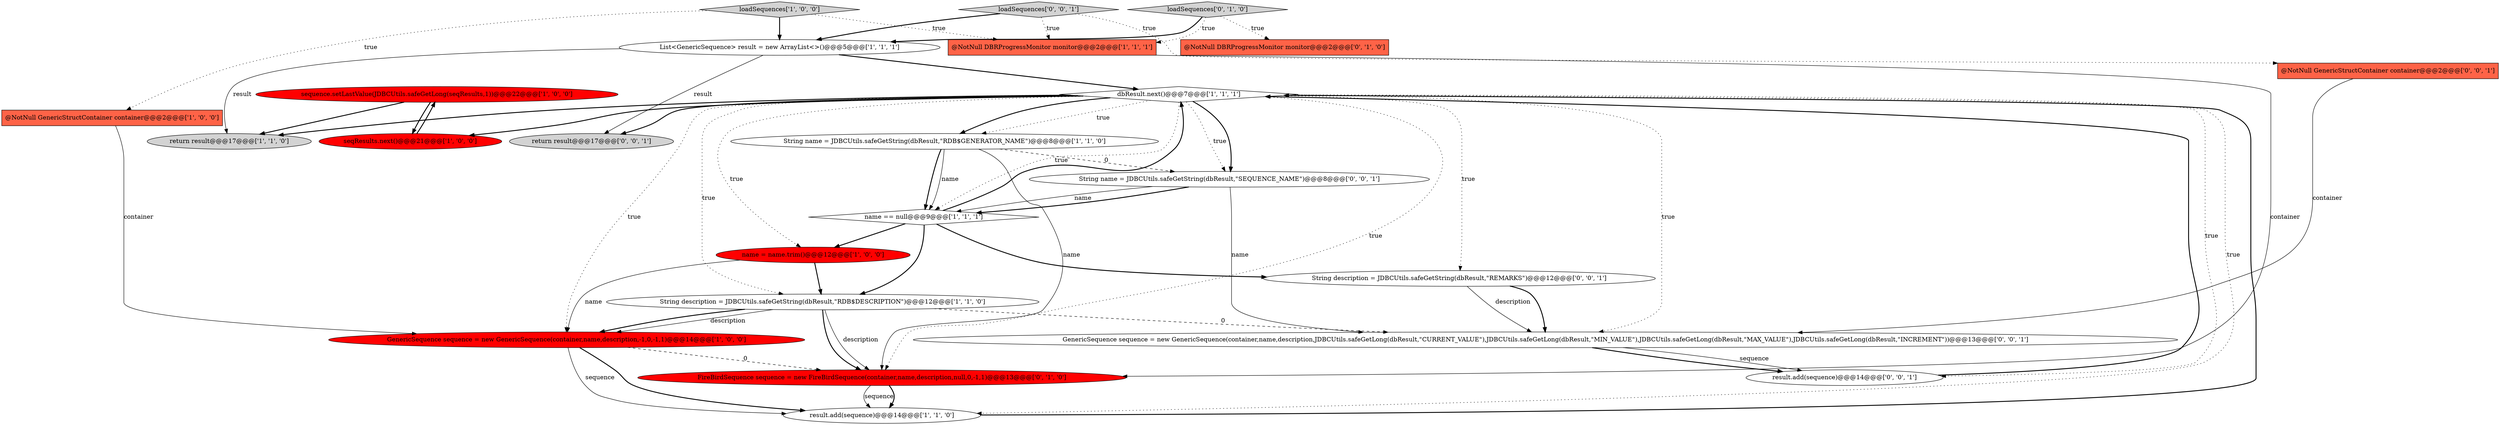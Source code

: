 digraph {
7 [style = filled, label = "sequence.setLastValue(JDBCUtils.safeGetLong(seqResults,1))@@@22@@@['1', '0', '0']", fillcolor = red, shape = ellipse image = "AAA1AAABBB1BBB"];
2 [style = filled, label = "@NotNull DBRProgressMonitor monitor@@@2@@@['1', '1', '1']", fillcolor = tomato, shape = box image = "AAA0AAABBB1BBB"];
11 [style = filled, label = "seqResults.next()@@@21@@@['1', '0', '0']", fillcolor = red, shape = ellipse image = "AAA1AAABBB1BBB"];
15 [style = filled, label = "loadSequences['0', '1', '0']", fillcolor = lightgray, shape = diamond image = "AAA0AAABBB2BBB"];
10 [style = filled, label = "return result@@@17@@@['1', '1', '0']", fillcolor = lightgray, shape = ellipse image = "AAA0AAABBB1BBB"];
18 [style = filled, label = "loadSequences['0', '0', '1']", fillcolor = lightgray, shape = diamond image = "AAA0AAABBB3BBB"];
0 [style = filled, label = "String name = JDBCUtils.safeGetString(dbResult,\"RDB$GENERATOR_NAME\")@@@8@@@['1', '1', '0']", fillcolor = white, shape = ellipse image = "AAA0AAABBB1BBB"];
6 [style = filled, label = "String description = JDBCUtils.safeGetString(dbResult,\"RDB$DESCRIPTION\")@@@12@@@['1', '1', '0']", fillcolor = white, shape = ellipse image = "AAA0AAABBB1BBB"];
17 [style = filled, label = "@NotNull GenericStructContainer container@@@2@@@['0', '0', '1']", fillcolor = tomato, shape = box image = "AAA0AAABBB3BBB"];
1 [style = filled, label = "@NotNull GenericStructContainer container@@@2@@@['1', '0', '0']", fillcolor = tomato, shape = box image = "AAA0AAABBB1BBB"];
14 [style = filled, label = "@NotNull DBRProgressMonitor monitor@@@2@@@['0', '1', '0']", fillcolor = tomato, shape = box image = "AAA0AAABBB2BBB"];
16 [style = filled, label = "FireBirdSequence sequence = new FireBirdSequence(container,name,description,null,0,-1,1)@@@13@@@['0', '1', '0']", fillcolor = red, shape = ellipse image = "AAA1AAABBB2BBB"];
19 [style = filled, label = "return result@@@17@@@['0', '0', '1']", fillcolor = lightgray, shape = ellipse image = "AAA0AAABBB3BBB"];
8 [style = filled, label = "List<GenericSequence> result = new ArrayList<>()@@@5@@@['1', '1', '1']", fillcolor = white, shape = ellipse image = "AAA0AAABBB1BBB"];
5 [style = filled, label = "result.add(sequence)@@@14@@@['1', '1', '0']", fillcolor = white, shape = ellipse image = "AAA0AAABBB1BBB"];
20 [style = filled, label = "GenericSequence sequence = new GenericSequence(container,name,description,JDBCUtils.safeGetLong(dbResult,\"CURRENT_VALUE\"),JDBCUtils.safeGetLong(dbResult,\"MIN_VALUE\"),JDBCUtils.safeGetLong(dbResult,\"MAX_VALUE\"),JDBCUtils.safeGetLong(dbResult,\"INCREMENT\"))@@@13@@@['0', '0', '1']", fillcolor = white, shape = ellipse image = "AAA0AAABBB3BBB"];
12 [style = filled, label = "name == null@@@9@@@['1', '1', '1']", fillcolor = white, shape = diamond image = "AAA0AAABBB1BBB"];
9 [style = filled, label = "name = name.trim()@@@12@@@['1', '0', '0']", fillcolor = red, shape = ellipse image = "AAA1AAABBB1BBB"];
23 [style = filled, label = "result.add(sequence)@@@14@@@['0', '0', '1']", fillcolor = white, shape = ellipse image = "AAA0AAABBB3BBB"];
22 [style = filled, label = "String name = JDBCUtils.safeGetString(dbResult,\"SEQUENCE_NAME\")@@@8@@@['0', '0', '1']", fillcolor = white, shape = ellipse image = "AAA0AAABBB3BBB"];
3 [style = filled, label = "loadSequences['1', '0', '0']", fillcolor = lightgray, shape = diamond image = "AAA0AAABBB1BBB"];
4 [style = filled, label = "GenericSequence sequence = new GenericSequence(container,name,description,-1,0,-1,1)@@@14@@@['1', '0', '0']", fillcolor = red, shape = ellipse image = "AAA1AAABBB1BBB"];
21 [style = filled, label = "String description = JDBCUtils.safeGetString(dbResult,\"REMARKS\")@@@12@@@['0', '0', '1']", fillcolor = white, shape = ellipse image = "AAA0AAABBB3BBB"];
13 [style = filled, label = "dbResult.next()@@@7@@@['1', '1', '1']", fillcolor = white, shape = diamond image = "AAA0AAABBB1BBB"];
6->4 [style = solid, label="description"];
2->16 [style = solid, label="container"];
13->10 [style = bold, label=""];
13->6 [style = dotted, label="true"];
6->16 [style = solid, label="description"];
13->16 [style = dotted, label="true"];
7->11 [style = bold, label=""];
4->16 [style = dashed, label="0"];
8->10 [style = solid, label="result"];
13->12 [style = dotted, label="true"];
7->10 [style = bold, label=""];
6->20 [style = dashed, label="0"];
12->21 [style = bold, label=""];
4->5 [style = solid, label="sequence"];
15->2 [style = dotted, label="true"];
0->12 [style = bold, label=""];
13->20 [style = dotted, label="true"];
20->23 [style = solid, label="sequence"];
22->20 [style = solid, label="name"];
13->5 [style = dotted, label="true"];
15->14 [style = dotted, label="true"];
12->9 [style = bold, label=""];
12->6 [style = bold, label=""];
16->5 [style = solid, label="sequence"];
13->11 [style = bold, label=""];
0->22 [style = dashed, label="0"];
13->23 [style = dotted, label="true"];
9->6 [style = bold, label=""];
17->20 [style = solid, label="container"];
12->13 [style = bold, label=""];
6->4 [style = bold, label=""];
18->2 [style = dotted, label="true"];
21->20 [style = solid, label="description"];
0->12 [style = solid, label="name"];
0->16 [style = solid, label="name"];
13->19 [style = bold, label=""];
21->20 [style = bold, label=""];
20->23 [style = bold, label=""];
13->22 [style = dotted, label="true"];
13->21 [style = dotted, label="true"];
23->13 [style = bold, label=""];
6->16 [style = bold, label=""];
13->0 [style = dotted, label="true"];
22->12 [style = bold, label=""];
3->8 [style = bold, label=""];
5->13 [style = bold, label=""];
1->4 [style = solid, label="container"];
8->19 [style = solid, label="result"];
16->5 [style = bold, label=""];
22->12 [style = solid, label="name"];
9->4 [style = solid, label="name"];
18->8 [style = bold, label=""];
13->22 [style = bold, label=""];
18->17 [style = dotted, label="true"];
4->5 [style = bold, label=""];
3->1 [style = dotted, label="true"];
15->8 [style = bold, label=""];
11->7 [style = bold, label=""];
13->4 [style = dotted, label="true"];
8->13 [style = bold, label=""];
3->2 [style = dotted, label="true"];
13->0 [style = bold, label=""];
13->9 [style = dotted, label="true"];
}
